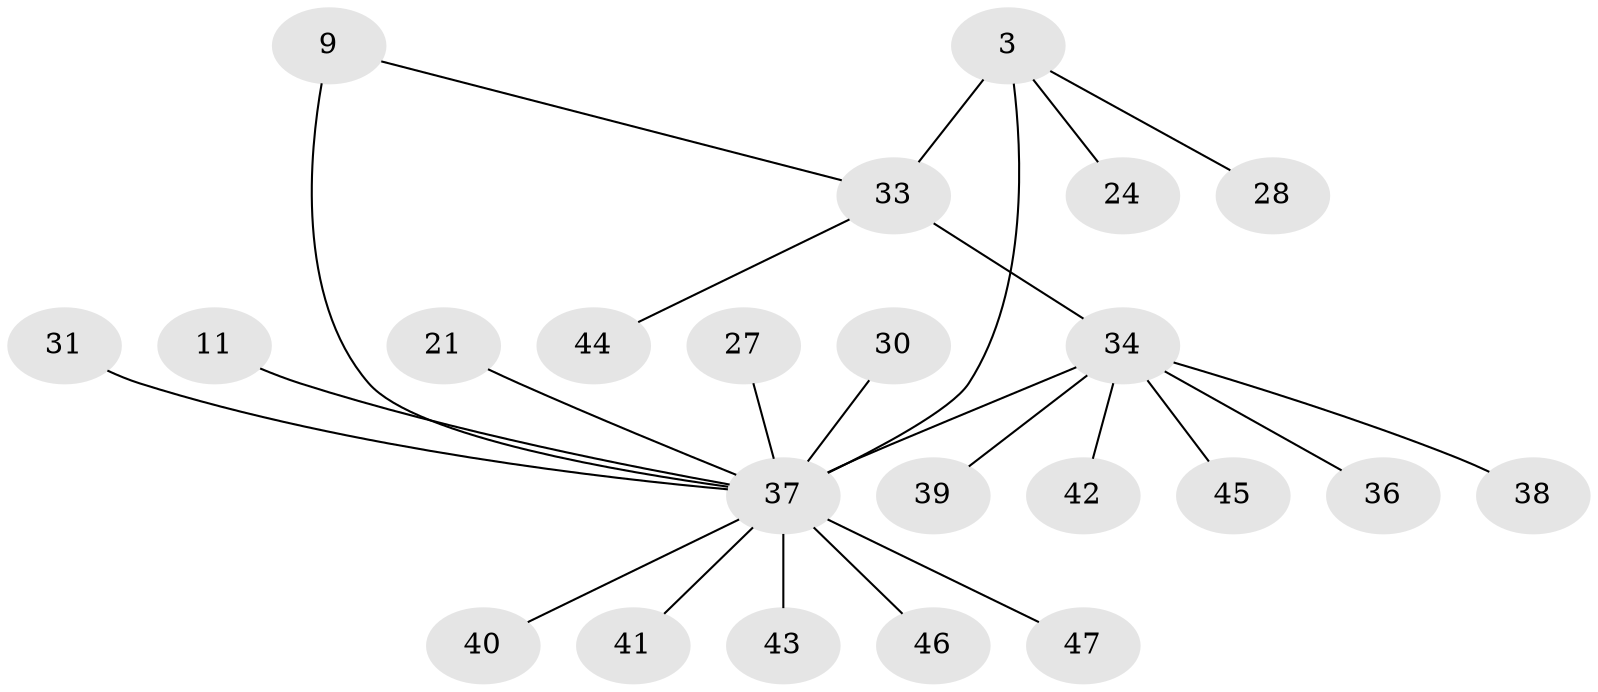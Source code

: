 // original degree distribution, {7: 0.0425531914893617, 6: 0.0425531914893617, 4: 0.10638297872340426, 10: 0.02127659574468085, 3: 0.0425531914893617, 5: 0.02127659574468085, 1: 0.574468085106383, 2: 0.14893617021276595}
// Generated by graph-tools (version 1.1) at 2025/57/03/04/25 21:57:28]
// undirected, 23 vertices, 24 edges
graph export_dot {
graph [start="1"]
  node [color=gray90,style=filled];
  3;
  9;
  11;
  21;
  24;
  27;
  28;
  30;
  31;
  33 [super="+10+19"];
  34 [super="+32"];
  36;
  37 [super="+20+6"];
  38 [super="+14"];
  39;
  40;
  41;
  42;
  43 [super="+35"];
  44;
  45;
  46;
  47;
  3 -- 24;
  3 -- 28;
  3 -- 37 [weight=3];
  3 -- 33 [weight=2];
  9 -- 37 [weight=2];
  9 -- 33;
  11 -- 37;
  21 -- 37;
  27 -- 37;
  30 -- 37;
  31 -- 37;
  33 -- 44;
  33 -- 34;
  34 -- 36;
  34 -- 37 [weight=3];
  34 -- 38;
  34 -- 39;
  34 -- 42;
  34 -- 45;
  37 -- 46;
  37 -- 40;
  37 -- 41;
  37 -- 47;
  37 -- 43;
}
